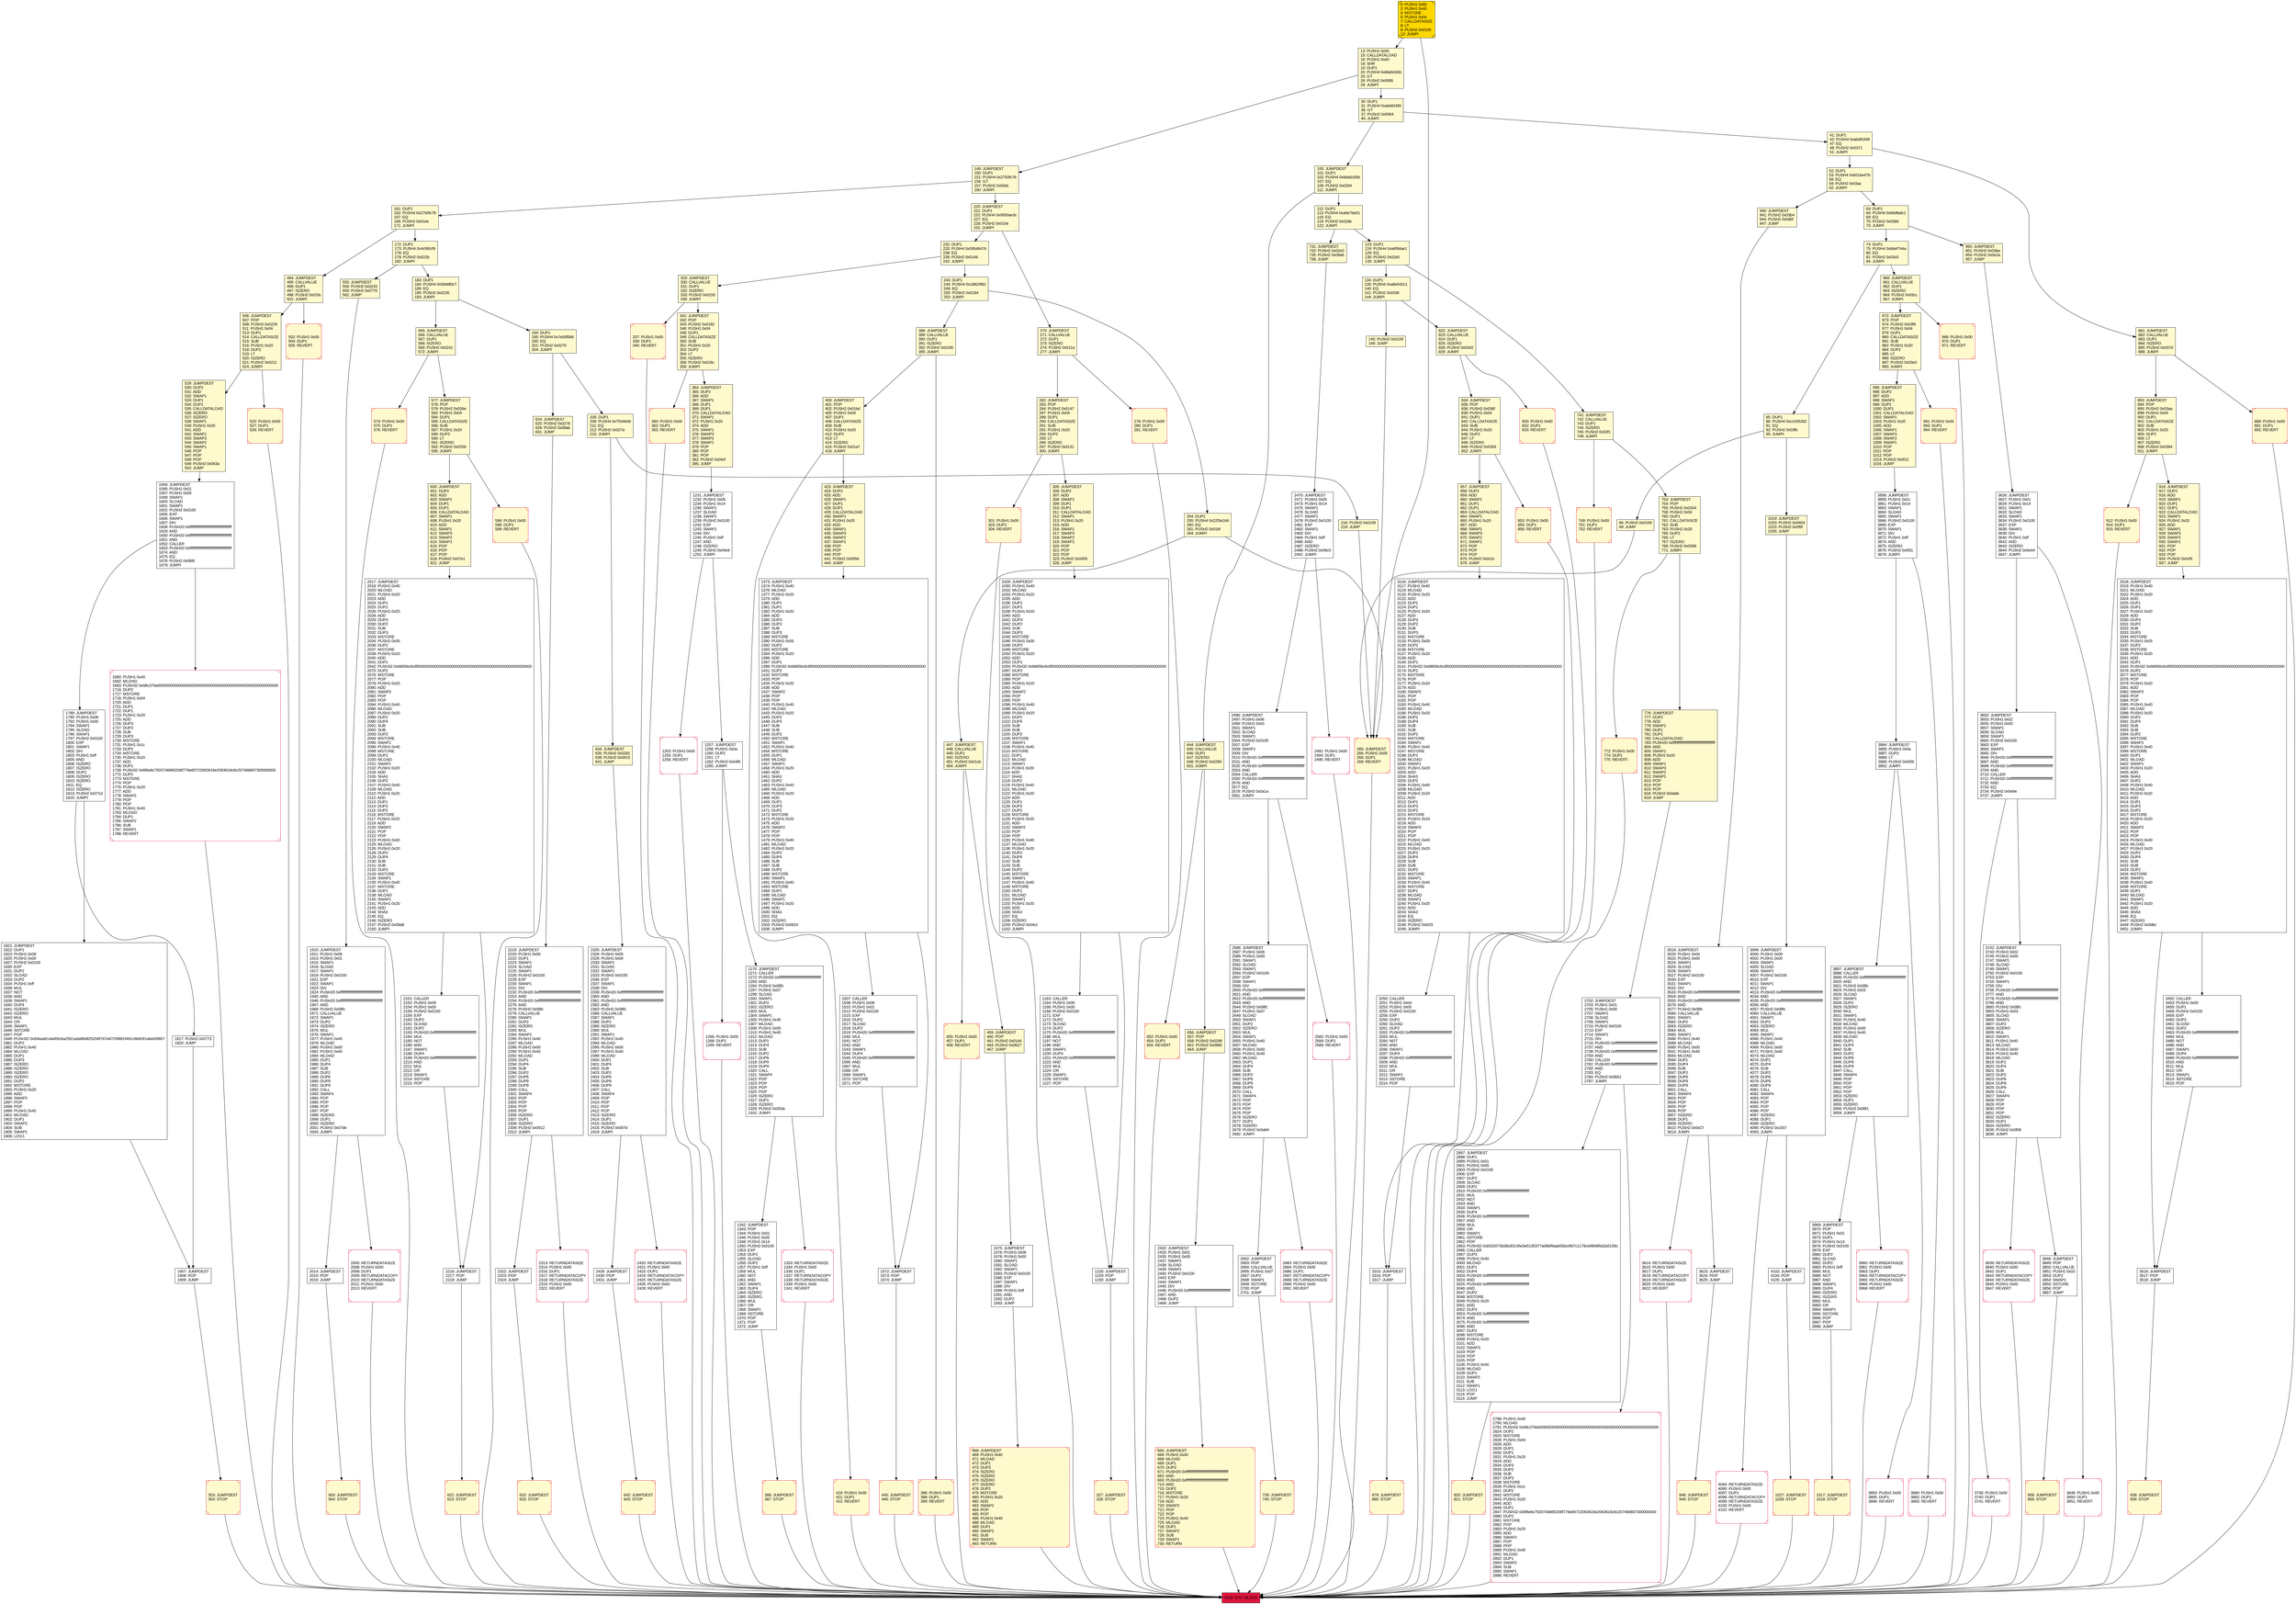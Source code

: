 digraph G {
bgcolor=transparent rankdir=UD;
node [shape=box style=filled color=black fillcolor=white fontname=arial fontcolor=black];
2788 [label="2788: PUSH1 0x40\l2790: MLOAD\l2791: PUSH32 0x08c379a000000000000000000000000000000000000000000000000000000000\l2824: DUP2\l2825: MSTORE\l2826: PUSH1 0x04\l2828: ADD\l2829: DUP1\l2830: DUP1\l2831: PUSH1 0x20\l2833: ADD\l2834: DUP3\l2835: DUP2\l2836: SUB\l2837: DUP3\l2838: MSTORE\l2839: PUSH1 0x1c\l2841: DUP2\l2842: MSTORE\l2843: PUSH1 0x20\l2845: ADD\l2846: DUP1\l2847: PUSH32 0x6f6e6c7920746865206f776e65722063616e2063616c6c207468697300000000\l2880: DUP2\l2881: MSTORE\l2882: POP\l2883: PUSH1 0x20\l2885: ADD\l2886: SWAP2\l2887: POP\l2888: POP\l2889: PUSH1 0x40\l2891: MLOAD\l2892: DUP1\l2893: SWAP2\l2894: SUB\l2895: SWAP1\l2896: REVERT\l" shape=Msquare color=crimson ];
3623 [label="3623: JUMPDEST\l3624: POP\l3625: JUMP\l" ];
419 [label="419: PUSH1 0x00\l421: DUP1\l422: REVERT\l" fillcolor=lemonchiffon shape=Msquare color=crimson ];
1572 [label="1572: JUMPDEST\l1573: POP\l1574: JUMP\l" ];
63 [label="63: DUP1\l64: PUSH4 0xb5dfadc1\l69: EQ\l70: PUSH2 0x03b6\l73: JUMPI\l" fillcolor=lemonchiffon ];
3614 [label="3614: RETURNDATASIZE\l3615: PUSH1 0x00\l3617: DUP1\l3618: RETURNDATACOPY\l3619: RETURNDATASIZE\l3620: PUSH1 0x00\l3622: REVERT\l" shape=Msquare color=crimson ];
1029 [label="1029: JUMPDEST\l1030: PUSH1 0x40\l1032: MLOAD\l1033: PUSH1 0x20\l1035: ADD\l1036: DUP1\l1037: DUP1\l1038: PUSH1 0x20\l1040: ADD\l1041: DUP3\l1042: DUP2\l1043: SUB\l1044: DUP3\l1045: MSTORE\l1046: PUSH1 0x05\l1048: DUP2\l1049: MSTORE\l1050: PUSH1 0x20\l1052: ADD\l1053: DUP1\l1054: PUSH32 0x68656c6c6f000000000000000000000000000000000000000000000000000000\l1087: DUP2\l1088: MSTORE\l1089: POP\l1090: PUSH1 0x20\l1092: ADD\l1093: SWAP2\l1094: POP\l1095: POP\l1096: PUSH1 0x40\l1098: MLOAD\l1099: PUSH1 0x20\l1101: DUP2\l1102: DUP4\l1103: SUB\l1104: SUB\l1105: DUP2\l1106: MSTORE\l1107: SWAP1\l1108: PUSH1 0x40\l1110: MSTORE\l1111: DUP1\l1112: MLOAD\l1113: SWAP1\l1114: PUSH1 0x20\l1116: ADD\l1117: SHA3\l1118: DUP2\l1119: PUSH1 0x40\l1121: MLOAD\l1122: PUSH1 0x20\l1124: ADD\l1125: DUP1\l1126: DUP3\l1127: DUP2\l1128: MSTORE\l1129: PUSH1 0x20\l1131: ADD\l1132: SWAP2\l1133: POP\l1134: POP\l1135: PUSH1 0x40\l1137: MLOAD\l1138: PUSH1 0x20\l1140: DUP2\l1141: DUP4\l1142: SUB\l1143: SUB\l1144: DUP2\l1145: MSTORE\l1146: SWAP1\l1147: PUSH1 0x40\l1149: MSTORE\l1150: DUP1\l1151: MLOAD\l1152: SWAP1\l1153: PUSH1 0x20\l1155: ADD\l1156: SHA3\l1157: EQ\l1158: ISZERO\l1159: PUSH2 0x04cc\l1162: JUMPI\l" ];
4106 [label="4106: EXIT BLOCK\l" fillcolor=crimson ];
265 [label="265: JUMPDEST\l266: PUSH1 0x00\l268: DUP1\l269: REVERT\l" fillcolor=lemonchiffon shape=Msquare color=crimson ];
1910 [label="1910: JUMPDEST\l1911: PUSH1 0x08\l1913: PUSH1 0x01\l1915: SWAP1\l1916: SLOAD\l1917: SWAP1\l1918: PUSH2 0x0100\l1921: EXP\l1922: SWAP1\l1923: DIV\l1924: PUSH20 0xffffffffffffffffffffffffffffffffffffffff\l1945: AND\l1946: PUSH20 0xffffffffffffffffffffffffffffffffffffffff\l1967: AND\l1968: PUSH2 0x08fc\l1971: CALLVALUE\l1972: SWAP1\l1973: DUP2\l1974: ISZERO\l1975: MUL\l1976: SWAP1\l1977: PUSH1 0x40\l1979: MLOAD\l1980: PUSH1 0x00\l1982: PUSH1 0x40\l1984: MLOAD\l1985: DUP1\l1986: DUP4\l1987: SUB\l1988: DUP2\l1989: DUP6\l1990: DUP9\l1991: DUP9\l1992: CALL\l1993: SWAP4\l1994: POP\l1995: POP\l1996: POP\l1997: POP\l1998: ISZERO\l1999: DUP1\l2000: ISZERO\l2001: PUSH2 0x07de\l2004: JUMPI\l" ];
2313 [label="2313: RETURNDATASIZE\l2314: PUSH1 0x00\l2316: DUP1\l2317: RETURNDATACOPY\l2318: RETURNDATASIZE\l2319: PUSH1 0x00\l2321: REVERT\l" shape=Msquare color=crimson ];
2692 [label="2692: JUMPDEST\l2693: POP\l2694: CALLVALUE\l2695: PUSH1 0x07\l2697: DUP2\l2698: SWAP1\l2699: SSTORE\l2700: POP\l2701: JUMP\l" ];
565 [label="565: JUMPDEST\l566: CALLVALUE\l567: DUP1\l568: ISZERO\l569: PUSH2 0x0241\l572: JUMPI\l" fillcolor=lemonchiffon ];
13 [label="13: PUSH1 0x00\l15: CALLDATALOAD\l16: PUSH1 0xe0\l18: SHR\l19: DUP1\l20: PUSH4 0x8da5cb5b\l25: GT\l26: PUSH2 0x0095\l29: JUMPI\l" fillcolor=lemonchiffon ];
161 [label="161: DUP1\l162: PUSH4 0x2750fc78\l167: EQ\l168: PUSH2 0x01ee\l171: JUMPI\l" fillcolor=lemonchiffon ];
386 [label="386: JUMPDEST\l387: STOP\l" fillcolor=lemonchiffon shape=Msquare color=crimson ];
642 [label="642: JUMPDEST\l643: STOP\l" fillcolor=lemonchiffon shape=Msquare color=crimson ];
1575 [label="1575: JUMPDEST\l1576: PUSH1 0x08\l1578: PUSH1 0x00\l1580: SWAP1\l1581: SLOAD\l1582: SWAP1\l1583: PUSH2 0x0100\l1586: EXP\l1587: SWAP1\l1588: DIV\l1589: PUSH1 0xff\l1591: AND\l1592: DUP2\l1593: JUMP\l" ];
3318 [label="3318: JUMPDEST\l3319: PUSH1 0x40\l3321: MLOAD\l3322: PUSH1 0x20\l3324: ADD\l3325: DUP1\l3326: DUP1\l3327: PUSH1 0x20\l3329: ADD\l3330: DUP3\l3331: DUP2\l3332: SUB\l3333: DUP3\l3334: MSTORE\l3335: PUSH1 0x05\l3337: DUP2\l3338: MSTORE\l3339: PUSH1 0x20\l3341: ADD\l3342: DUP1\l3343: PUSH32 0x68656c6c6f000000000000000000000000000000000000000000000000000000\l3376: DUP2\l3377: MSTORE\l3378: POP\l3379: PUSH1 0x20\l3381: ADD\l3382: SWAP2\l3383: POP\l3384: POP\l3385: PUSH1 0x40\l3387: MLOAD\l3388: PUSH1 0x20\l3390: DUP2\l3391: DUP4\l3392: SUB\l3393: SUB\l3394: DUP2\l3395: MSTORE\l3396: SWAP1\l3397: PUSH1 0x40\l3399: MSTORE\l3400: DUP1\l3401: MLOAD\l3402: SWAP1\l3403: PUSH1 0x20\l3405: ADD\l3406: SHA3\l3407: DUP2\l3408: PUSH1 0x40\l3410: MLOAD\l3411: PUSH1 0x20\l3413: ADD\l3414: DUP1\l3415: DUP3\l3416: DUP2\l3417: MSTORE\l3418: PUSH1 0x20\l3420: ADD\l3421: SWAP2\l3422: POP\l3423: POP\l3424: PUSH1 0x40\l3426: MLOAD\l3427: PUSH1 0x20\l3429: DUP2\l3430: DUP4\l3431: SUB\l3432: SUB\l3433: DUP2\l3434: MSTORE\l3435: SWAP1\l3436: PUSH1 0x40\l3438: MSTORE\l3439: DUP1\l3440: MLOAD\l3441: SWAP1\l3442: PUSH1 0x20\l3444: ADD\l3445: SHA3\l3446: EQ\l3447: ISZERO\l3448: PUSH2 0x0dbc\l3451: JUMPI\l" ];
494 [label="494: JUMPDEST\l495: CALLVALUE\l496: DUP1\l497: ISZERO\l498: PUSH2 0x01fa\l501: JUMPI\l" fillcolor=lemonchiffon ];
2432 [label="2432: JUMPDEST\l2433: PUSH1 0x01\l2435: PUSH1 0x00\l2437: SWAP1\l2438: SLOAD\l2439: SWAP1\l2440: PUSH2 0x0100\l2443: EXP\l2444: SWAP1\l2445: DIV\l2446: PUSH20 0xffffffffffffffffffffffffffffffffffffffff\l2467: AND\l2468: DUP2\l2469: JUMP\l" ];
2492 [label="2492: PUSH1 0x00\l2494: DUP1\l2495: REVERT\l" shape=Msquare color=crimson ];
3116 [label="3116: JUMPDEST\l3117: PUSH1 0x40\l3119: MLOAD\l3120: PUSH1 0x20\l3122: ADD\l3123: DUP1\l3124: DUP1\l3125: PUSH1 0x20\l3127: ADD\l3128: DUP3\l3129: DUP2\l3130: SUB\l3131: DUP3\l3132: MSTORE\l3133: PUSH1 0x05\l3135: DUP2\l3136: MSTORE\l3137: PUSH1 0x20\l3139: ADD\l3140: DUP1\l3141: PUSH32 0x68656c6c6f000000000000000000000000000000000000000000000000000000\l3174: DUP2\l3175: MSTORE\l3176: POP\l3177: PUSH1 0x20\l3179: ADD\l3180: SWAP2\l3181: POP\l3182: POP\l3183: PUSH1 0x40\l3185: MLOAD\l3186: PUSH1 0x20\l3188: DUP2\l3189: DUP4\l3190: SUB\l3191: SUB\l3192: DUP2\l3193: MSTORE\l3194: SWAP1\l3195: PUSH1 0x40\l3197: MSTORE\l3198: DUP1\l3199: MLOAD\l3200: SWAP1\l3201: PUSH1 0x20\l3203: ADD\l3204: SHA3\l3205: DUP2\l3206: PUSH1 0x40\l3208: MLOAD\l3209: PUSH1 0x20\l3211: ADD\l3212: DUP1\l3213: DUP3\l3214: DUP2\l3215: MSTORE\l3216: PUSH1 0x20\l3218: ADD\l3219: SWAP2\l3220: POP\l3221: POP\l3222: PUSH1 0x40\l3224: MLOAD\l3225: PUSH1 0x20\l3227: DUP2\l3228: DUP4\l3229: SUB\l3230: SUB\l3231: DUP2\l3232: MSTORE\l3233: SWAP1\l3234: PUSH1 0x40\l3236: MSTORE\l3237: DUP1\l3238: MLOAD\l3239: SWAP1\l3240: PUSH1 0x20\l3242: ADD\l3243: SHA3\l3244: EQ\l3245: ISZERO\l3246: PUSH2 0x0cf3\l3249: JUMPI\l" ];
948 [label="948: JUMPDEST\l949: STOP\l" fillcolor=lemonchiffon shape=Msquare color=crimson ];
4103 [label="4103: JUMPDEST\l4104: POP\l4105: JUMP\l" ];
555 [label="555: JUMPDEST\l556: PUSH2 0x0233\l559: PUSH2 0x0776\l562: JUMP\l" fillcolor=lemonchiffon ];
400 [label="400: JUMPDEST\l401: POP\l402: PUSH2 0x01bd\l405: PUSH1 0x04\l407: DUP1\l408: CALLDATASIZE\l409: SUB\l410: PUSH1 0x20\l412: DUP2\l413: LT\l414: ISZERO\l415: PUSH2 0x01a7\l418: JUMPI\l" fillcolor=lemonchiffon ];
731 [label="731: JUMPDEST\l732: PUSH2 0x02e3\l735: PUSH2 0x09a6\l738: JUMP\l" fillcolor=lemonchiffon ];
445 [label="445: JUMPDEST\l446: STOP\l" fillcolor=lemonchiffon shape=Msquare color=crimson ];
958 [label="958: JUMPDEST\l959: STOP\l" fillcolor=lemonchiffon shape=Msquare color=crimson ];
834 [label="834: JUMPDEST\l835: POP\l836: PUSH2 0x036f\l839: PUSH1 0x04\l841: DUP1\l842: CALLDATASIZE\l843: SUB\l844: PUSH1 0x20\l846: DUP2\l847: LT\l848: ISZERO\l849: PUSH2 0x0359\l852: JUMPI\l" fillcolor=lemonchiffon ];
396 [label="396: PUSH1 0x00\l398: DUP1\l399: REVERT\l" fillcolor=lemonchiffon shape=Msquare color=crimson ];
652 [label="652: PUSH1 0x00\l654: DUP1\l655: REVERT\l" fillcolor=lemonchiffon shape=Msquare color=crimson ];
1333 [label="1333: RETURNDATASIZE\l1334: PUSH1 0x00\l1336: DUP1\l1337: RETURNDATACOPY\l1338: RETURNDATASIZE\l1339: PUSH1 0x00\l1341: REVERT\l" shape=Msquare color=crimson ];
753 [label="753: JUMPDEST\l754: POP\l755: PUSH2 0x0334\l758: PUSH1 0x04\l760: DUP1\l761: CALLDATASIZE\l762: SUB\l763: PUSH1 0x20\l765: DUP2\l766: LT\l767: ISZERO\l768: PUSH2 0x0308\l771: JUMPI\l" fillcolor=lemonchiffon ];
3519 [label="3519: JUMPDEST\l3520: PUSH1 0x04\l3522: PUSH1 0x00\l3524: SWAP1\l3525: SLOAD\l3526: SWAP1\l3527: PUSH2 0x0100\l3530: EXP\l3531: SWAP1\l3532: DIV\l3533: PUSH20 0xffffffffffffffffffffffffffffffffffffffff\l3554: AND\l3555: PUSH20 0xffffffffffffffffffffffffffffffffffffffff\l3576: AND\l3577: PUSH2 0x08fc\l3580: CALLVALUE\l3581: SWAP1\l3582: DUP2\l3583: ISZERO\l3584: MUL\l3585: SWAP1\l3586: PUSH1 0x40\l3588: MLOAD\l3589: PUSH1 0x00\l3591: PUSH1 0x40\l3593: MLOAD\l3594: DUP1\l3595: DUP4\l3596: SUB\l3597: DUP2\l3598: DUP6\l3599: DUP9\l3600: DUP9\l3601: CALL\l3602: SWAP4\l3603: POP\l3604: POP\l3605: POP\l3606: POP\l3607: ISZERO\l3608: DUP1\l3609: ISZERO\l3610: PUSH2 0x0e27\l3613: JUMPI\l" ];
220 [label="220: JUMPDEST\l221: DUP1\l222: PUSH4 0x0650ae3c\l227: EQ\l228: PUSH2 0x010e\l231: JUMPI\l" fillcolor=lemonchiffon ];
912 [label="912: PUSH1 0x00\l914: DUP1\l915: REVERT\l" fillcolor=lemonchiffon shape=Msquare color=crimson ];
3848 [label="3848: JUMPDEST\l3849: POP\l3850: CALLVALUE\l3851: PUSH1 0x03\l3853: DUP2\l3854: SWAP1\l3855: SSTORE\l3856: POP\l3857: JUMP\l" ];
2322 [label="2322: JUMPDEST\l2323: POP\l2324: JUMP\l" ];
134 [label="134: DUP1\l135: PUSH4 0xa8e542c1\l140: EQ\l141: PUSH2 0x0336\l144: JUMPI\l" fillcolor=lemonchiffon ];
232 [label="232: DUP1\l233: PUSH4 0x095d6476\l238: EQ\l239: PUSH2 0x0149\l242: JUMPI\l" fillcolor=lemonchiffon ];
123 [label="123: DUP1\l124: PUSH4 0xa6f9dae1\l129: EQ\l130: PUSH2 0x02e5\l133: JUMPI\l" fillcolor=lemonchiffon ];
329 [label="329: JUMPDEST\l330: CALLVALUE\l331: DUP1\l332: ISZERO\l333: PUSH2 0x0155\l336: JUMPI\l" fillcolor=lemonchiffon ];
3738 [label="3738: PUSH1 0x00\l3740: DUP1\l3741: REVERT\l" shape=Msquare color=crimson ];
243 [label="243: DUP1\l244: PUSH4 0x18824f92\l249: EQ\l250: PUSH2 0x0184\l253: JUMPI\l" fillcolor=lemonchiffon ];
1019 [label="1019: JUMPDEST\l1020: PUSH2 0x0403\l1023: PUSH2 0x0f9f\l1026: JUMP\l" fillcolor=lemonchiffon ];
938 [label="938: JUMPDEST\l939: STOP\l" fillcolor=lemonchiffon shape=Msquare color=crimson ];
149 [label="149: JUMPDEST\l150: DUP1\l151: PUSH4 0x2750fc78\l156: GT\l157: PUSH2 0x00dc\l160: JUMPI\l" fillcolor=lemonchiffon ];
388 [label="388: JUMPDEST\l389: CALLVALUE\l390: DUP1\l391: ISZERO\l392: PUSH2 0x0190\l395: JUMPI\l" fillcolor=lemonchiffon ];
96 [label="96: PUSH2 0x0109\l99: JUMP\l" fillcolor=lemonchiffon ];
624 [label="624: JUMPDEST\l625: PUSH2 0x0278\l628: PUSH2 0x08ab\l631: JUMP\l" fillcolor=lemonchiffon ];
1253 [label="1253: PUSH1 0x00\l1255: DUP1\l1256: REVERT\l" shape=Msquare color=crimson ];
1163 [label="1163: CALLER\l1164: PUSH1 0x05\l1166: PUSH1 0x00\l1168: PUSH2 0x0100\l1171: EXP\l1172: DUP2\l1173: SLOAD\l1174: DUP2\l1175: PUSH20 0xffffffffffffffffffffffffffffffffffffffff\l1196: MUL\l1197: NOT\l1198: AND\l1199: SWAP1\l1200: DUP4\l1201: PUSH20 0xffffffffffffffffffffffffffffffffffffffff\l1222: AND\l1223: MUL\l1224: OR\l1225: SWAP1\l1226: SSTORE\l1227: POP\l" ];
2017 [label="2017: JUMPDEST\l2018: PUSH1 0x40\l2020: MLOAD\l2021: PUSH1 0x20\l2023: ADD\l2024: DUP1\l2025: DUP1\l2026: PUSH1 0x20\l2028: ADD\l2029: DUP3\l2030: DUP2\l2031: SUB\l2032: DUP3\l2033: MSTORE\l2034: PUSH1 0x05\l2036: DUP2\l2037: MSTORE\l2038: PUSH1 0x20\l2040: ADD\l2041: DUP1\l2042: PUSH32 0x68656c6c6f000000000000000000000000000000000000000000000000000000\l2075: DUP2\l2076: MSTORE\l2077: POP\l2078: PUSH1 0x20\l2080: ADD\l2081: SWAP2\l2082: POP\l2083: POP\l2084: PUSH1 0x40\l2086: MLOAD\l2087: PUSH1 0x20\l2089: DUP2\l2090: DUP4\l2091: SUB\l2092: SUB\l2093: DUP2\l2094: MSTORE\l2095: SWAP1\l2096: PUSH1 0x40\l2098: MSTORE\l2099: DUP1\l2100: MLOAD\l2101: SWAP1\l2102: PUSH1 0x20\l2104: ADD\l2105: SHA3\l2106: DUP2\l2107: PUSH1 0x40\l2109: MLOAD\l2110: PUSH1 0x20\l2112: ADD\l2113: DUP1\l2114: DUP3\l2115: DUP2\l2116: MSTORE\l2117: PUSH1 0x20\l2119: ADD\l2120: SWAP2\l2121: POP\l2122: POP\l2123: PUSH1 0x40\l2125: MLOAD\l2126: PUSH1 0x20\l2128: DUP2\l2129: DUP4\l2130: SUB\l2131: SUB\l2132: DUP2\l2133: MSTORE\l2134: SWAP1\l2135: PUSH1 0x40\l2137: MSTORE\l2138: DUP1\l2139: MLOAD\l2140: SWAP1\l2141: PUSH1 0x20\l2143: ADD\l2144: SHA3\l2145: EQ\l2146: ISZERO\l2147: PUSH2 0x08a8\l2150: JUMPI\l" ];
749 [label="749: PUSH1 0x00\l751: DUP1\l752: REVERT\l" fillcolor=lemonchiffon shape=Msquare color=crimson ];
2897 [label="2897: JUMPDEST\l2898: DUP1\l2899: PUSH1 0x01\l2901: PUSH1 0x00\l2903: PUSH2 0x0100\l2906: EXP\l2907: DUP2\l2908: SLOAD\l2909: DUP2\l2910: PUSH20 0xffffffffffffffffffffffffffffffffffffffff\l2931: MUL\l2932: NOT\l2933: AND\l2934: SWAP1\l2935: DUP4\l2936: PUSH20 0xffffffffffffffffffffffffffffffffffffffff\l2957: AND\l2958: MUL\l2959: OR\l2960: SWAP1\l2961: SSTORE\l2962: POP\l2963: PUSH32 0xb532073b38c83145e3e5135377a08bf9aab55bc0fd7c1179cd4fb995d2a5159c\l2996: CALLER\l2997: DUP3\l2998: PUSH1 0x40\l3000: MLOAD\l3001: DUP1\l3002: DUP4\l3003: PUSH20 0xffffffffffffffffffffffffffffffffffffffff\l3024: AND\l3025: PUSH20 0xffffffffffffffffffffffffffffffffffffffff\l3046: AND\l3047: DUP2\l3048: MSTORE\l3049: PUSH1 0x20\l3051: ADD\l3052: DUP3\l3053: PUSH20 0xffffffffffffffffffffffffffffffffffffffff\l3074: AND\l3075: PUSH20 0xffffffffffffffffffffffffffffffffffffffff\l3096: AND\l3097: DUP2\l3098: MSTORE\l3099: PUSH1 0x20\l3101: ADD\l3102: SWAP3\l3103: POP\l3104: POP\l3105: POP\l3106: PUSH1 0x40\l3108: MLOAD\l3109: DUP1\l3110: SWAP2\l3111: SUB\l3112: SWAP1\l3113: LOG1\l3114: POP\l3115: JUMP\l" ];
644 [label="644: JUMPDEST\l645: CALLVALUE\l646: DUP1\l647: ISZERO\l648: PUSH2 0x0290\l651: JUMPI\l" fillcolor=lemonchiffon ];
741 [label="741: JUMPDEST\l742: CALLVALUE\l743: DUP1\l744: ISZERO\l745: PUSH2 0x02f1\l748: JUMPI\l" fillcolor=lemonchiffon ];
1266 [label="1266: PUSH1 0x00\l1268: DUP1\l1269: REVERT\l" shape=Msquare color=crimson ];
1907 [label="1907: JUMPDEST\l1908: POP\l1909: JUMP\l" ];
1342 [label="1342: JUMPDEST\l1343: POP\l1344: PUSH1 0x01\l1346: PUSH1 0x05\l1348: PUSH1 0x14\l1350: PUSH2 0x0100\l1353: EXP\l1354: DUP2\l1355: SLOAD\l1356: DUP2\l1357: PUSH1 0xff\l1359: MUL\l1360: NOT\l1361: AND\l1362: SWAP1\l1363: DUP4\l1364: ISZERO\l1365: ISZERO\l1366: MUL\l1367: OR\l1368: SWAP1\l1369: SSTORE\l1370: POP\l1371: POP\l1372: JUMP\l" ];
502 [label="502: PUSH1 0x00\l504: DUP1\l505: REVERT\l" fillcolor=lemonchiffon shape=Msquare color=crimson ];
1594 [label="1594: JUMPDEST\l1595: PUSH1 0x01\l1597: PUSH1 0x00\l1599: SWAP1\l1600: SLOAD\l1601: SWAP1\l1602: PUSH2 0x0100\l1605: EXP\l1606: SWAP1\l1607: DIV\l1608: PUSH20 0xffffffffffffffffffffffffffffffffffffffff\l1629: AND\l1630: PUSH20 0xffffffffffffffffffffffffffffffffffffffff\l1651: AND\l1652: CALLER\l1653: PUSH20 0xffffffffffffffffffffffffffffffffffffffff\l1674: AND\l1675: EQ\l1676: PUSH2 0x06fd\l1679: JUMPI\l" ];
2429 [label="2429: JUMPDEST\l2430: POP\l2431: JUMP\l" ];
1507 [label="1507: CALLER\l1508: PUSH1 0x08\l1510: PUSH1 0x01\l1512: PUSH2 0x0100\l1515: EXP\l1516: DUP2\l1517: SLOAD\l1518: DUP2\l1519: PUSH20 0xffffffffffffffffffffffffffffffffffffffff\l1540: MUL\l1541: NOT\l1542: AND\l1543: SWAP1\l1544: DUP4\l1545: PUSH20 0xffffffffffffffffffffffffffffffffffffffff\l1566: AND\l1567: MUL\l1568: OR\l1569: SWAP1\l1570: SSTORE\l1571: POP\l" ];
881 [label="881: JUMPDEST\l882: CALLVALUE\l883: DUP1\l884: ISZERO\l885: PUSH2 0x037d\l888: JUMPI\l" fillcolor=lemonchiffon ];
2683 [label="2683: RETURNDATASIZE\l2684: PUSH1 0x00\l2686: DUP1\l2687: RETURNDATACOPY\l2688: RETURNDATASIZE\l2689: PUSH1 0x00\l2691: REVERT\l" shape=Msquare color=crimson ];
2219 [label="2219: JUMPDEST\l2220: PUSH1 0x00\l2222: DUP1\l2223: SWAP1\l2224: SLOAD\l2225: SWAP1\l2226: PUSH2 0x0100\l2229: EXP\l2230: SWAP1\l2231: DIV\l2232: PUSH20 0xffffffffffffffffffffffffffffffffffffffff\l2253: AND\l2254: PUSH20 0xffffffffffffffffffffffffffffffffffffffff\l2275: AND\l2276: PUSH2 0x08fc\l2279: CALLVALUE\l2280: SWAP1\l2281: DUP2\l2282: ISZERO\l2283: MUL\l2284: SWAP1\l2285: PUSH1 0x40\l2287: MLOAD\l2288: PUSH1 0x00\l2290: PUSH1 0x40\l2292: MLOAD\l2293: DUP1\l2294: DUP4\l2295: SUB\l2296: DUP2\l2297: DUP6\l2298: DUP9\l2299: DUP9\l2300: CALL\l2301: SWAP4\l2302: POP\l2303: POP\l2304: POP\l2305: POP\l2306: ISZERO\l2307: DUP1\l2308: ISZERO\l2309: PUSH2 0x0912\l2312: JUMPI\l" ];
3960 [label="3960: RETURNDATASIZE\l3961: PUSH1 0x00\l3963: DUP1\l3964: RETURNDATACOPY\l3965: RETURNDATASIZE\l3966: PUSH1 0x00\l3968: REVERT\l" shape=Msquare color=crimson ];
2586 [label="2586: JUMPDEST\l2587: PUSH1 0x06\l2589: PUSH1 0x00\l2591: SWAP1\l2592: SLOAD\l2593: SWAP1\l2594: PUSH2 0x0100\l2597: EXP\l2598: SWAP1\l2599: DIV\l2600: PUSH20 0xffffffffffffffffffffffffffffffffffffffff\l2621: AND\l2622: PUSH20 0xffffffffffffffffffffffffffffffffffffffff\l2643: AND\l2644: PUSH2 0x08fc\l2647: PUSH1 0x07\l2649: SLOAD\l2650: SWAP1\l2651: DUP2\l2652: ISZERO\l2653: MUL\l2654: SWAP1\l2655: PUSH1 0x40\l2657: MLOAD\l2658: PUSH1 0x00\l2660: PUSH1 0x40\l2662: MLOAD\l2663: DUP1\l2664: DUP4\l2665: SUB\l2666: DUP2\l2667: DUP6\l2668: DUP9\l2669: DUP9\l2670: CALL\l2671: SWAP4\l2672: POP\l2673: POP\l2674: POP\l2675: POP\l2676: ISZERO\l2677: DUP1\l2678: ISZERO\l2679: PUSH2 0x0a84\l2682: JUMPI\l" ];
455 [label="455: PUSH1 0x00\l457: DUP1\l458: REVERT\l" fillcolor=lemonchiffon shape=Msquare color=crimson ];
968 [label="968: PUSH1 0x00\l970: DUP1\l971: REVERT\l" fillcolor=lemonchiffon shape=Msquare color=crimson ];
364 [label="364: JUMPDEST\l365: DUP2\l366: ADD\l367: SWAP1\l368: DUP1\l369: DUP1\l370: CALLDATALOAD\l371: SWAP1\l372: PUSH1 0x20\l374: ADD\l375: SWAP1\l376: SWAP3\l377: SWAP2\l378: SWAP1\l379: POP\l380: POP\l381: POP\l382: PUSH2 0x04cf\l385: JUMP\l" fillcolor=lemonchiffon ];
41 [label="41: DUP1\l42: PUSH4 0xabd91fd9\l47: EQ\l48: PUSH2 0x0371\l51: JUMPI\l" fillcolor=lemonchiffon ];
1017 [label="1017: JUMPDEST\l1018: STOP\l" fillcolor=lemonchiffon shape=Msquare color=crimson ];
0 [label="0: PUSH1 0x80\l2: PUSH1 0x40\l4: MSTORE\l5: PUSH1 0x04\l7: CALLDATASIZE\l8: LT\l9: PUSH2 0x0109\l12: JUMPI\l" fillcolor=lemonchiffon shape=Msquare fillcolor=gold ];
1231 [label="1231: JUMPDEST\l1232: PUSH1 0x05\l1234: PUSH1 0x14\l1236: SWAP1\l1237: SLOAD\l1238: SWAP1\l1239: PUSH2 0x0100\l1242: EXP\l1243: SWAP1\l1244: DIV\l1245: PUSH1 0xff\l1247: AND\l1248: ISZERO\l1249: PUSH2 0x04e9\l1252: JUMPI\l" ];
2420 [label="2420: RETURNDATASIZE\l2421: PUSH1 0x00\l2423: DUP1\l2424: RETURNDATACOPY\l2425: RETURNDATASIZE\l2426: PUSH1 0x00\l2428: REVERT\l" shape=Msquare color=crimson ];
1680 [label="1680: PUSH1 0x40\l1682: MLOAD\l1683: PUSH32 0x08c379a000000000000000000000000000000000000000000000000000000000\l1716: DUP2\l1717: MSTORE\l1718: PUSH1 0x04\l1720: ADD\l1721: DUP1\l1722: DUP1\l1723: PUSH1 0x20\l1725: ADD\l1726: DUP3\l1727: DUP2\l1728: SUB\l1729: DUP3\l1730: MSTORE\l1731: PUSH1 0x1c\l1733: DUP2\l1734: MSTORE\l1735: PUSH1 0x20\l1737: ADD\l1738: DUP1\l1739: PUSH32 0x6f6e6c7920746865206f776e65722063616e2063616c6c207468697300000000\l1772: DUP2\l1773: MSTORE\l1774: POP\l1775: PUSH1 0x20\l1777: ADD\l1778: SWAP2\l1779: POP\l1780: POP\l1781: PUSH1 0x40\l1783: MLOAD\l1784: DUP1\l1785: SWAP2\l1786: SUB\l1787: SWAP1\l1788: REVERT\l" shape=Msquare color=crimson ];
739 [label="739: JUMPDEST\l740: STOP\l" fillcolor=lemonchiffon shape=Msquare color=crimson ];
600 [label="600: JUMPDEST\l601: DUP2\l602: ADD\l603: SWAP1\l604: DUP1\l605: DUP1\l606: CALLDATALOAD\l607: SWAP1\l608: PUSH1 0x20\l610: ADD\l611: SWAP1\l612: SWAP3\l613: SWAP2\l614: SWAP1\l615: POP\l616: POP\l617: POP\l618: PUSH2 0x07e1\l621: JUMP\l" fillcolor=lemonchiffon ];
305 [label="305: JUMPDEST\l306: DUP2\l307: ADD\l308: SWAP1\l309: DUP1\l310: DUP1\l311: CALLDATALOAD\l312: SWAP1\l313: PUSH1 0x20\l315: ADD\l316: SWAP1\l317: SWAP3\l318: SWAP2\l319: SWAP1\l320: POP\l321: POP\l322: POP\l323: PUSH2 0x0405\l326: JUMP\l" fillcolor=lemonchiffon ];
3969 [label="3969: JUMPDEST\l3970: POP\l3971: PUSH1 0x01\l3973: DUP1\l3974: PUSH1 0x14\l3976: PUSH2 0x0100\l3979: EXP\l3980: DUP2\l3981: SLOAD\l3982: DUP2\l3983: PUSH1 0xff\l3985: MUL\l3986: NOT\l3987: AND\l3988: SWAP1\l3989: DUP4\l3990: ISZERO\l3991: ISZERO\l3992: MUL\l3993: OR\l3994: SWAP1\l3995: SSTORE\l3996: POP\l3997: POP\l3998: JUMP\l" ];
194 [label="194: DUP1\l195: PUSH4 0x7e50f566\l200: EQ\l201: PUSH2 0x0270\l204: JUMPI\l" fillcolor=lemonchiffon ];
991 [label="991: PUSH1 0x00\l993: DUP1\l994: REVERT\l" fillcolor=lemonchiffon shape=Msquare color=crimson ];
940 [label="940: JUMPDEST\l941: PUSH2 0x03b4\l944: PUSH2 0x0dbf\l947: JUMP\l" fillcolor=lemonchiffon ];
656 [label="656: JUMPDEST\l657: POP\l658: PUSH2 0x0299\l661: PUSH2 0x0980\l664: JUMP\l" fillcolor=lemonchiffon ];
172 [label="172: DUP1\l173: PUSH4 0x4cf90cf9\l178: EQ\l179: PUSH2 0x022b\l182: JUMPI\l" fillcolor=lemonchiffon ];
1821 [label="1821: JUMPDEST\l1822: DUP1\l1823: PUSH1 0x08\l1825: PUSH1 0x00\l1827: PUSH2 0x0100\l1830: EXP\l1831: DUP2\l1832: SLOAD\l1833: DUP2\l1834: PUSH1 0xff\l1836: MUL\l1837: NOT\l1838: AND\l1839: SWAP1\l1840: DUP4\l1841: ISZERO\l1842: ISZERO\l1843: MUL\l1844: OR\l1845: SWAP1\l1846: SSTORE\l1847: POP\l1848: PUSH32 0x93eaa614ad05cba2561ada88d825206f767e87209f81f491c9b6091abeb5f857\l1881: DUP2\l1882: PUSH1 0x40\l1884: MLOAD\l1885: DUP1\l1886: DUP3\l1887: ISZERO\l1888: ISZERO\l1889: ISZERO\l1890: ISZERO\l1891: DUP2\l1892: MSTORE\l1893: PUSH1 0x20\l1895: ADD\l1896: SWAP2\l1897: POP\l1898: POP\l1899: PUSH1 0x40\l1901: MLOAD\l1902: DUP1\l1903: SWAP2\l1904: SUB\l1905: SWAP1\l1906: LOG1\l" ];
3880 [label="3880: PUSH1 0x00\l3882: DUP1\l3883: REVERT\l" shape=Msquare color=crimson ];
112 [label="112: DUP1\l113: PUSH4 0xa0e7be01\l118: EQ\l119: PUSH2 0x02db\l122: JUMPI\l" fillcolor=lemonchiffon ];
301 [label="301: PUSH1 0x00\l303: DUP1\l304: REVERT\l" fillcolor=lemonchiffon shape=Msquare color=crimson ];
2216 [label="2216: JUMPDEST\l2217: POP\l2218: JUMP\l" ];
3652 [label="3652: JUMPDEST\l3653: PUSH1 0x02\l3655: PUSH1 0x00\l3657: SWAP1\l3658: SLOAD\l3659: SWAP1\l3660: PUSH2 0x0100\l3663: EXP\l3664: SWAP1\l3665: DIV\l3666: PUSH20 0xffffffffffffffffffffffffffffffffffffffff\l3687: AND\l3688: PUSH20 0xffffffffffffffffffffffffffffffffffffffff\l3709: AND\l3710: CALLER\l3711: PUSH20 0xffffffffffffffffffffffffffffffffffffffff\l3732: AND\l3733: EQ\l3734: PUSH2 0x0e9e\l3737: JUMPI\l" ];
3893 [label="3893: PUSH1 0x00\l3895: DUP1\l3896: REVERT\l" shape=Msquare color=crimson ];
916 [label="916: JUMPDEST\l917: DUP2\l918: ADD\l919: SWAP1\l920: DUP1\l921: DUP1\l922: CALLDATALOAD\l923: SWAP1\l924: PUSH1 0x20\l926: ADD\l927: SWAP1\l928: SWAP3\l929: SWAP2\l930: SWAP1\l931: POP\l932: POP\l933: POP\l934: PUSH2 0x0cf6\l937: JUMP\l" fillcolor=lemonchiffon ];
1027 [label="1027: JUMPDEST\l1028: STOP\l" fillcolor=lemonchiffon shape=Msquare color=crimson ];
577 [label="577: JUMPDEST\l578: POP\l579: PUSH2 0x026e\l582: PUSH1 0x04\l584: DUP1\l585: CALLDATASIZE\l586: SUB\l587: PUSH1 0x20\l589: DUP2\l590: LT\l591: ISZERO\l592: PUSH2 0x0258\l595: JUMPI\l" fillcolor=lemonchiffon ];
341 [label="341: JUMPDEST\l342: POP\l343: PUSH2 0x0182\l346: PUSH1 0x04\l348: DUP1\l349: CALLDATASIZE\l350: SUB\l351: PUSH1 0x20\l353: DUP2\l354: LT\l355: ISZERO\l356: PUSH2 0x016c\l359: JUMPI\l" fillcolor=lemonchiffon ];
3516 [label="3516: JUMPDEST\l3517: POP\l3518: JUMP\l" ];
573 [label="573: PUSH1 0x00\l575: DUP1\l576: REVERT\l" fillcolor=lemonchiffon shape=Msquare color=crimson ];
857 [label="857: JUMPDEST\l858: DUP2\l859: ADD\l860: SWAP1\l861: DUP1\l862: DUP1\l863: CALLDATALOAD\l864: SWAP1\l865: PUSH1 0x20\l867: ADD\l868: SWAP1\l869: SWAP3\l870: SWAP2\l871: SWAP1\l872: POP\l873: POP\l874: POP\l875: PUSH2 0x0c2c\l878: JUMP\l" fillcolor=lemonchiffon ];
995 [label="995: JUMPDEST\l996: DUP2\l997: ADD\l998: SWAP1\l999: DUP1\l1000: DUP1\l1001: CALLDATALOAD\l1002: SWAP1\l1003: PUSH1 0x20\l1005: ADD\l1006: SWAP1\l1007: SWAP3\l1008: SWAP2\l1009: SWAP1\l1010: POP\l1011: POP\l1012: POP\l1013: PUSH2 0x0f12\l1016: JUMP\l" fillcolor=lemonchiffon ];
1270 [label="1270: JUMPDEST\l1271: CALLER\l1272: PUSH20 0xffffffffffffffffffffffffffffffffffffffff\l1293: AND\l1294: PUSH2 0x08fc\l1297: PUSH1 0x07\l1299: SLOAD\l1300: SWAP1\l1301: DUP2\l1302: ISZERO\l1303: MUL\l1304: SWAP1\l1305: PUSH1 0x40\l1307: MLOAD\l1308: PUSH1 0x00\l1310: PUSH1 0x40\l1312: MLOAD\l1313: DUP1\l1314: DUP4\l1315: SUB\l1316: DUP2\l1317: DUP6\l1318: DUP9\l1319: DUP9\l1320: CALL\l1321: SWAP4\l1322: POP\l1323: POP\l1324: POP\l1325: POP\l1326: ISZERO\l1327: DUP1\l1328: ISZERO\l1329: PUSH2 0x053e\l1332: JUMPI\l" ];
830 [label="830: PUSH1 0x00\l832: DUP1\l833: REVERT\l" fillcolor=lemonchiffon shape=Msquare color=crimson ];
820 [label="820: JUMPDEST\l821: STOP\l" fillcolor=lemonchiffon shape=Msquare color=crimson ];
772 [label="772: PUSH1 0x00\l774: DUP1\l775: REVERT\l" fillcolor=lemonchiffon shape=Msquare color=crimson ];
960 [label="960: JUMPDEST\l961: CALLVALUE\l962: DUP1\l963: ISZERO\l964: PUSH2 0x03cc\l967: JUMPI\l" fillcolor=lemonchiffon ];
563 [label="563: JUMPDEST\l564: STOP\l" fillcolor=lemonchiffon shape=Msquare color=crimson ];
423 [label="423: JUMPDEST\l424: DUP2\l425: ADD\l426: SWAP1\l427: DUP1\l428: DUP1\l429: CALLDATALOAD\l430: SWAP1\l431: PUSH1 0x20\l433: ADD\l434: SWAP1\l435: SWAP3\l436: SWAP2\l437: SWAP1\l438: POP\l439: POP\l440: POP\l441: PUSH2 0x055d\l444: JUMP\l" fillcolor=lemonchiffon ];
3626 [label="3626: JUMPDEST\l3627: PUSH1 0x01\l3629: PUSH1 0x14\l3631: SWAP1\l3632: SLOAD\l3633: SWAP1\l3634: PUSH2 0x0100\l3637: EXP\l3638: SWAP1\l3639: DIV\l3640: PUSH1 0xff\l3642: AND\l3643: ISZERO\l3644: PUSH2 0x0e44\l3647: JUMPI\l" ];
525 [label="525: PUSH1 0x00\l527: DUP1\l528: REVERT\l" fillcolor=lemonchiffon shape=Msquare color=crimson ];
145 [label="145: PUSH2 0x0109\l148: JUMP\l" fillcolor=lemonchiffon ];
3999 [label="3999: JUMPDEST\l4000: PUSH1 0x09\l4002: PUSH1 0x00\l4004: SWAP1\l4005: SLOAD\l4006: SWAP1\l4007: PUSH2 0x0100\l4010: EXP\l4011: SWAP1\l4012: DIV\l4013: PUSH20 0xffffffffffffffffffffffffffffffffffffffff\l4034: AND\l4035: PUSH20 0xffffffffffffffffffffffffffffffffffffffff\l4056: AND\l4057: PUSH2 0x08fc\l4060: CALLVALUE\l4061: SWAP1\l4062: DUP2\l4063: ISZERO\l4064: MUL\l4065: SWAP1\l4066: PUSH1 0x40\l4068: MLOAD\l4069: PUSH1 0x00\l4071: PUSH1 0x40\l4073: MLOAD\l4074: DUP1\l4075: DUP4\l4076: SUB\l4077: DUP2\l4078: DUP6\l4079: DUP9\l4080: DUP9\l4081: CALL\l4082: SWAP4\l4083: POP\l4084: POP\l4085: POP\l4086: POP\l4087: ISZERO\l4088: DUP1\l4089: ISZERO\l4090: PUSH2 0x1007\l4093: JUMPI\l" ];
447 [label="447: JUMPDEST\l448: CALLVALUE\l449: DUP1\l450: ISZERO\l451: PUSH2 0x01cb\l454: JUMPI\l" fillcolor=lemonchiffon ];
278 [label="278: PUSH1 0x00\l280: DUP1\l281: REVERT\l" fillcolor=lemonchiffon shape=Msquare color=crimson ];
2582 [label="2582: PUSH1 0x00\l2584: DUP1\l2585: REVERT\l" shape=Msquare color=crimson ];
282 [label="282: JUMPDEST\l283: POP\l284: PUSH2 0x0147\l287: PUSH1 0x04\l289: DUP1\l290: CALLDATASIZE\l291: SUB\l292: PUSH1 0x20\l294: DUP2\l295: LT\l296: ISZERO\l297: PUSH2 0x0131\l300: JUMPI\l" fillcolor=lemonchiffon ];
74 [label="74: DUP1\l75: PUSH4 0xb6ef744a\l80: EQ\l81: PUSH2 0x03c0\l84: JUMPI\l" fillcolor=lemonchiffon ];
52 [label="52: DUP1\l53: PUSH4 0xb51be47b\l58: EQ\l59: PUSH2 0x03ac\l62: JUMPI\l" fillcolor=lemonchiffon ];
553 [label="553: JUMPDEST\l554: STOP\l" fillcolor=lemonchiffon shape=Msquare color=crimson ];
3742 [label="3742: JUMPDEST\l3743: PUSH1 0x02\l3745: PUSH1 0x00\l3747: SWAP1\l3748: SLOAD\l3749: SWAP1\l3750: PUSH2 0x0100\l3753: EXP\l3754: SWAP1\l3755: DIV\l3756: PUSH20 0xffffffffffffffffffffffffffffffffffffffff\l3777: AND\l3778: PUSH20 0xffffffffffffffffffffffffffffffffffffffff\l3799: AND\l3800: PUSH2 0x08fc\l3803: PUSH1 0x03\l3805: SLOAD\l3806: SWAP1\l3807: DUP2\l3808: ISZERO\l3809: MUL\l3810: SWAP1\l3811: PUSH1 0x40\l3813: MLOAD\l3814: PUSH1 0x00\l3816: PUSH1 0x40\l3818: MLOAD\l3819: DUP1\l3820: DUP4\l3821: SUB\l3822: DUP2\l3823: DUP6\l3824: DUP9\l3825: DUP9\l3826: CALL\l3827: SWAP4\l3828: POP\l3829: POP\l3830: POP\l3831: POP\l3832: ISZERO\l3833: DUP1\l3834: ISZERO\l3835: PUSH2 0x0f08\l3838: JUMPI\l" ];
1373 [label="1373: JUMPDEST\l1374: PUSH1 0x40\l1376: MLOAD\l1377: PUSH1 0x20\l1379: ADD\l1380: DUP1\l1381: DUP1\l1382: PUSH1 0x20\l1384: ADD\l1385: DUP3\l1386: DUP2\l1387: SUB\l1388: DUP3\l1389: MSTORE\l1390: PUSH1 0x05\l1392: DUP2\l1393: MSTORE\l1394: PUSH1 0x20\l1396: ADD\l1397: DUP1\l1398: PUSH32 0x68656c6c6f000000000000000000000000000000000000000000000000000000\l1431: DUP2\l1432: MSTORE\l1433: POP\l1434: PUSH1 0x20\l1436: ADD\l1437: SWAP2\l1438: POP\l1439: POP\l1440: PUSH1 0x40\l1442: MLOAD\l1443: PUSH1 0x20\l1445: DUP2\l1446: DUP4\l1447: SUB\l1448: SUB\l1449: DUP2\l1450: MSTORE\l1451: SWAP1\l1452: PUSH1 0x40\l1454: MSTORE\l1455: DUP1\l1456: MLOAD\l1457: SWAP1\l1458: PUSH1 0x20\l1460: ADD\l1461: SHA3\l1462: DUP2\l1463: PUSH1 0x40\l1465: MLOAD\l1466: PUSH1 0x20\l1468: ADD\l1469: DUP1\l1470: DUP3\l1471: DUP2\l1472: MSTORE\l1473: PUSH1 0x20\l1475: ADD\l1476: SWAP2\l1477: POP\l1478: POP\l1479: PUSH1 0x40\l1481: MLOAD\l1482: PUSH1 0x20\l1484: DUP2\l1485: DUP4\l1486: SUB\l1487: SUB\l1488: DUP2\l1489: MSTORE\l1490: SWAP1\l1491: PUSH1 0x40\l1493: MSTORE\l1494: DUP1\l1495: MLOAD\l1496: SWAP1\l1497: PUSH1 0x20\l1499: ADD\l1500: SHA3\l1501: EQ\l1502: ISZERO\l1503: PUSH2 0x0624\l1506: JUMPI\l" ];
1257 [label="1257: JUMPDEST\l1258: PUSH1 0x0a\l1260: DUP2\l1261: LT\l1262: PUSH2 0x04f6\l1265: JUMPI\l" ];
360 [label="360: PUSH1 0x00\l362: DUP1\l363: REVERT\l" fillcolor=lemonchiffon shape=Msquare color=crimson ];
2325 [label="2325: JUMPDEST\l2326: PUSH1 0x05\l2328: PUSH1 0x00\l2330: SWAP1\l2331: SLOAD\l2332: SWAP1\l2333: PUSH2 0x0100\l2336: EXP\l2337: SWAP1\l2338: DIV\l2339: PUSH20 0xffffffffffffffffffffffffffffffffffffffff\l2360: AND\l2361: PUSH20 0xffffffffffffffffffffffffffffffffffffffff\l2382: AND\l2383: PUSH2 0x08fc\l2386: CALLVALUE\l2387: SWAP1\l2388: DUP2\l2389: ISZERO\l2390: MUL\l2391: SWAP1\l2392: PUSH1 0x40\l2394: MLOAD\l2395: PUSH1 0x00\l2397: PUSH1 0x40\l2399: MLOAD\l2400: DUP1\l2401: DUP4\l2402: SUB\l2403: DUP2\l2404: DUP6\l2405: DUP9\l2406: DUP9\l2407: CALL\l2408: SWAP4\l2409: POP\l2410: POP\l2411: POP\l2412: POP\l2413: ISZERO\l2414: DUP1\l2415: ISZERO\l2416: PUSH2 0x097d\l2419: JUMPI\l" ];
665 [label="665: JUMPDEST\l666: PUSH1 0x40\l668: MLOAD\l669: DUP1\l670: DUP3\l671: PUSH20 0xffffffffffffffffffffffffffffffffffffffff\l692: AND\l693: PUSH20 0xffffffffffffffffffffffffffffffffffffffff\l714: AND\l715: DUP2\l716: MSTORE\l717: PUSH1 0x20\l719: ADD\l720: SWAP2\l721: POP\l722: POP\l723: PUSH1 0x40\l725: MLOAD\l726: DUP1\l727: SWAP2\l728: SUB\l729: SWAP1\l730: RETURN\l" fillcolor=lemonchiffon shape=Msquare color=crimson ];
822 [label="822: JUMPDEST\l823: CALLVALUE\l824: DUP1\l825: ISZERO\l826: PUSH2 0x0342\l829: JUMPI\l" fillcolor=lemonchiffon ];
776 [label="776: JUMPDEST\l777: DUP2\l778: ADD\l779: SWAP1\l780: DUP1\l781: DUP1\l782: CALLDATALOAD\l783: PUSH20 0xffffffffffffffffffffffffffffffffffffffff\l804: AND\l805: SWAP1\l806: PUSH1 0x20\l808: ADD\l809: SWAP1\l810: SWAP3\l811: SWAP2\l812: SWAP1\l813: POP\l814: POP\l815: POP\l816: PUSH2 0x0a8e\l819: JUMP\l" fillcolor=lemonchiffon ];
2470 [label="2470: JUMPDEST\l2471: PUSH1 0x05\l2473: PUSH1 0x14\l2475: SWAP1\l2476: SLOAD\l2477: SWAP1\l2478: PUSH2 0x0100\l2481: EXP\l2482: SWAP1\l2483: DIV\l2484: PUSH1 0xff\l2486: AND\l2487: ISZERO\l2488: PUSH2 0x09c0\l2491: JUMPI\l" ];
3858 [label="3858: JUMPDEST\l3859: PUSH1 0x01\l3861: PUSH1 0x14\l3863: SWAP1\l3864: SLOAD\l3865: SWAP1\l3866: PUSH2 0x0100\l3869: EXP\l3870: SWAP1\l3871: DIV\l3872: PUSH1 0xff\l3874: AND\l3875: ISZERO\l3876: PUSH2 0x0f2c\l3879: JUMPI\l" ];
2005 [label="2005: RETURNDATASIZE\l2006: PUSH1 0x00\l2008: DUP1\l2009: RETURNDATACOPY\l2010: RETURNDATASIZE\l2011: PUSH1 0x00\l2013: REVERT\l" shape=Msquare color=crimson ];
270 [label="270: JUMPDEST\l271: CALLVALUE\l272: DUP1\l273: ISZERO\l274: PUSH2 0x011a\l277: JUMPI\l" fillcolor=lemonchiffon ];
506 [label="506: JUMPDEST\l507: POP\l508: PUSH2 0x0229\l511: PUSH1 0x04\l513: DUP1\l514: CALLDATASIZE\l515: SUB\l516: PUSH1 0x20\l518: DUP2\l519: LT\l520: ISZERO\l521: PUSH2 0x0211\l524: JUMPI\l" fillcolor=lemonchiffon ];
950 [label="950: JUMPDEST\l951: PUSH2 0x03be\l954: PUSH2 0x0e2a\l957: JUMP\l" fillcolor=lemonchiffon ];
327 [label="327: JUMPDEST\l328: STOP\l" fillcolor=lemonchiffon shape=Msquare color=crimson ];
3315 [label="3315: JUMPDEST\l3316: POP\l3317: JUMP\l" ];
85 [label="85: DUP1\l86: PUSH4 0xcc0352b2\l91: EQ\l92: PUSH2 0x03fb\l95: JUMPI\l" fillcolor=lemonchiffon ];
889 [label="889: PUSH1 0x00\l891: DUP1\l892: REVERT\l" fillcolor=lemonchiffon shape=Msquare color=crimson ];
893 [label="893: JUMPDEST\l894: POP\l895: PUSH2 0x03aa\l898: PUSH1 0x04\l900: DUP1\l901: CALLDATASIZE\l902: SUB\l903: PUSH1 0x20\l905: DUP2\l906: LT\l907: ISZERO\l908: PUSH2 0x0394\l911: JUMPI\l" fillcolor=lemonchiffon ];
634 [label="634: JUMPDEST\l635: PUSH2 0x0282\l638: PUSH2 0x0915\l641: JUMP\l" fillcolor=lemonchiffon ];
2496 [label="2496: JUMPDEST\l2497: PUSH1 0x06\l2499: PUSH1 0x00\l2501: SWAP1\l2502: SLOAD\l2503: SWAP1\l2504: PUSH2 0x0100\l2507: EXP\l2508: SWAP1\l2509: DIV\l2510: PUSH20 0xffffffffffffffffffffffffffffffffffffffff\l2531: AND\l2532: PUSH20 0xffffffffffffffffffffffffffffffffffffffff\l2553: AND\l2554: CALLER\l2555: PUSH20 0xffffffffffffffffffffffffffffffffffffffff\l2576: AND\l2577: EQ\l2578: PUSH2 0x0a1a\l2581: JUMPI\l" ];
3250 [label="3250: CALLER\l3251: PUSH1 0x04\l3253: PUSH1 0x00\l3255: PUSH2 0x0100\l3258: EXP\l3259: DUP2\l3260: SLOAD\l3261: DUP2\l3262: PUSH20 0xffffffffffffffffffffffffffffffffffffffff\l3283: MUL\l3284: NOT\l3285: AND\l3286: SWAP1\l3287: DUP4\l3288: PUSH20 0xffffffffffffffffffffffffffffffffffffffff\l3309: AND\l3310: MUL\l3311: OR\l3312: SWAP1\l3313: SSTORE\l3314: POP\l" ];
3648 [label="3648: PUSH1 0x00\l3650: DUP1\l3651: REVERT\l" shape=Msquare color=crimson ];
183 [label="183: DUP1\l184: PUSH4 0x5b9df0c7\l189: EQ\l190: PUSH2 0x0235\l193: JUMPI\l" fillcolor=lemonchiffon ];
3839 [label="3839: RETURNDATASIZE\l3840: PUSH1 0x00\l3842: DUP1\l3843: RETURNDATACOPY\l3844: RETURNDATASIZE\l3845: PUSH1 0x00\l3847: REVERT\l" shape=Msquare color=crimson ];
4094 [label="4094: RETURNDATASIZE\l4095: PUSH1 0x00\l4097: DUP1\l4098: RETURNDATACOPY\l4099: RETURNDATASIZE\l4100: PUSH1 0x00\l4102: REVERT\l" shape=Msquare color=crimson ];
2151 [label="2151: CALLER\l2152: PUSH1 0x09\l2154: PUSH1 0x00\l2156: PUSH2 0x0100\l2159: EXP\l2160: DUP2\l2161: SLOAD\l2162: DUP2\l2163: PUSH20 0xffffffffffffffffffffffffffffffffffffffff\l2184: MUL\l2185: NOT\l2186: AND\l2187: SWAP1\l2188: DUP4\l2189: PUSH20 0xffffffffffffffffffffffffffffffffffffffff\l2210: AND\l2211: MUL\l2212: OR\l2213: SWAP1\l2214: SSTORE\l2215: POP\l" ];
468 [label="468: JUMPDEST\l469: PUSH1 0x40\l471: MLOAD\l472: DUP1\l473: DUP3\l474: ISZERO\l475: ISZERO\l476: ISZERO\l477: ISZERO\l478: DUP2\l479: MSTORE\l480: PUSH1 0x20\l482: ADD\l483: SWAP2\l484: POP\l485: POP\l486: PUSH1 0x40\l488: MLOAD\l489: DUP1\l490: SWAP2\l491: SUB\l492: SWAP1\l493: RETURN\l" fillcolor=lemonchiffon shape=Msquare color=crimson ];
529 [label="529: JUMPDEST\l530: DUP2\l531: ADD\l532: SWAP1\l533: DUP1\l534: DUP1\l535: CALLDATALOAD\l536: ISZERO\l537: ISZERO\l538: SWAP1\l539: PUSH1 0x20\l541: ADD\l542: SWAP1\l543: SWAP3\l544: SWAP2\l545: SWAP1\l546: POP\l547: POP\l548: POP\l549: PUSH2 0x063a\l552: JUMP\l" fillcolor=lemonchiffon ];
1228 [label="1228: JUMPDEST\l1229: POP\l1230: JUMP\l" ];
632 [label="632: JUMPDEST\l633: STOP\l" fillcolor=lemonchiffon shape=Msquare color=crimson ];
30 [label="30: DUP1\l31: PUSH4 0xabd91fd9\l36: GT\l37: PUSH2 0x0064\l40: JUMPI\l" fillcolor=lemonchiffon ];
337 [label="337: PUSH1 0x00\l339: DUP1\l340: REVERT\l" fillcolor=lemonchiffon shape=Msquare color=crimson ];
3452 [label="3452: CALLER\l3453: PUSH1 0x00\l3455: DUP1\l3456: PUSH2 0x0100\l3459: EXP\l3460: DUP2\l3461: SLOAD\l3462: DUP2\l3463: PUSH20 0xffffffffffffffffffffffffffffffffffffffff\l3484: MUL\l3485: NOT\l3486: AND\l3487: SWAP1\l3488: DUP4\l3489: PUSH20 0xffffffffffffffffffffffffffffffffffffffff\l3510: AND\l3511: MUL\l3512: OR\l3513: SWAP1\l3514: SSTORE\l3515: POP\l" ];
459 [label="459: JUMPDEST\l460: POP\l461: PUSH2 0x01d4\l464: PUSH2 0x0627\l467: JUMP\l" fillcolor=lemonchiffon ];
853 [label="853: PUSH1 0x00\l855: DUP1\l856: REVERT\l" fillcolor=lemonchiffon shape=Msquare color=crimson ];
972 [label="972: JUMPDEST\l973: POP\l974: PUSH2 0x03f9\l977: PUSH1 0x04\l979: DUP1\l980: CALLDATASIZE\l981: SUB\l982: PUSH1 0x20\l984: DUP2\l985: LT\l986: ISZERO\l987: PUSH2 0x03e3\l990: JUMPI\l" fillcolor=lemonchiffon ];
205 [label="205: DUP1\l206: PUSH4 0x7f2efe0b\l211: EQ\l212: PUSH2 0x027a\l215: JUMPI\l" fillcolor=lemonchiffon ];
596 [label="596: PUSH1 0x00\l598: DUP1\l599: REVERT\l" fillcolor=lemonchiffon shape=Msquare color=crimson ];
3884 [label="3884: JUMPDEST\l3885: PUSH1 0x0a\l3887: DUP2\l3888: LT\l3889: PUSH2 0x0f39\l3892: JUMPI\l" ];
2702 [label="2702: JUMPDEST\l2703: PUSH1 0x01\l2705: PUSH1 0x00\l2707: SWAP1\l2708: SLOAD\l2709: SWAP1\l2710: PUSH2 0x0100\l2713: EXP\l2714: SWAP1\l2715: DIV\l2716: PUSH20 0xffffffffffffffffffffffffffffffffffffffff\l2737: AND\l2738: PUSH20 0xffffffffffffffffffffffffffffffffffffffff\l2759: AND\l2760: CALLER\l2761: PUSH20 0xffffffffffffffffffffffffffffffffffffffff\l2782: AND\l2783: EQ\l2784: PUSH2 0x0b51\l2787: JUMPI\l" ];
3897 [label="3897: JUMPDEST\l3898: CALLER\l3899: PUSH20 0xffffffffffffffffffffffffffffffffffffffff\l3920: AND\l3921: PUSH2 0x08fc\l3924: PUSH1 0x03\l3926: SLOAD\l3927: SWAP1\l3928: DUP2\l3929: ISZERO\l3930: MUL\l3931: SWAP1\l3932: PUSH1 0x40\l3934: MLOAD\l3935: PUSH1 0x00\l3937: PUSH1 0x40\l3939: MLOAD\l3940: DUP1\l3941: DUP4\l3942: SUB\l3943: DUP2\l3944: DUP6\l3945: DUP9\l3946: DUP9\l3947: CALL\l3948: SWAP4\l3949: POP\l3950: POP\l3951: POP\l3952: POP\l3953: ISZERO\l3954: DUP1\l3955: ISZERO\l3956: PUSH2 0x0f81\l3959: JUMPI\l" ];
254 [label="254: DUP1\l255: PUSH4 0x22f3e2d4\l260: EQ\l261: PUSH2 0x01bf\l264: JUMPI\l" fillcolor=lemonchiffon ];
1789 [label="1789: JUMPDEST\l1790: PUSH1 0x08\l1792: PUSH1 0x00\l1794: SWAP1\l1795: SLOAD\l1796: SWAP1\l1797: PUSH2 0x0100\l1800: EXP\l1801: SWAP1\l1802: DIV\l1803: PUSH1 0xff\l1805: AND\l1806: ISZERO\l1807: ISZERO\l1808: DUP2\l1809: ISZERO\l1810: ISZERO\l1811: EQ\l1812: ISZERO\l1813: PUSH2 0x071d\l1816: JUMPI\l" ];
2014 [label="2014: JUMPDEST\l2015: POP\l2016: JUMP\l" ];
622 [label="622: JUMPDEST\l623: STOP\l" fillcolor=lemonchiffon shape=Msquare color=crimson ];
100 [label="100: JUMPDEST\l101: DUP1\l102: PUSH4 0x8da5cb5b\l107: EQ\l108: PUSH2 0x0284\l111: JUMPI\l" fillcolor=lemonchiffon ];
879 [label="879: JUMPDEST\l880: STOP\l" fillcolor=lemonchiffon shape=Msquare color=crimson ];
216 [label="216: PUSH2 0x0109\l219: JUMP\l" fillcolor=lemonchiffon ];
1817 [label="1817: PUSH2 0x0773\l1820: JUMP\l" ];
3884 -> 3897;
232 -> 329;
364 -> 1231;
220 -> 232;
419 -> 4106;
30 -> 100;
3614 -> 4106;
3969 -> 1017;
2470 -> 2496;
423 -> 1373;
634 -> 2325;
2492 -> 4106;
386 -> 4106;
400 -> 419;
958 -> 4106;
445 -> 4106;
624 -> 2219;
396 -> 4106;
205 -> 634;
948 -> 4106;
3519 -> 3614;
555 -> 1910;
600 -> 2017;
938 -> 4106;
3250 -> 3315;
52 -> 940;
194 -> 624;
776 -> 2702;
912 -> 4106;
3626 -> 3652;
494 -> 502;
3626 -> 3648;
1029 -> 1163;
254 -> 447;
995 -> 3858;
341 -> 360;
960 -> 972;
822 -> 830;
2219 -> 2322;
3742 -> 3839;
502 -> 4106;
3884 -> 3893;
0 -> 265;
74 -> 85;
506 -> 525;
968 -> 4106;
2692 -> 739;
1017 -> 4106;
2151 -> 2216;
172 -> 183;
2496 -> 2582;
2683 -> 4106;
455 -> 4106;
100 -> 112;
991 -> 4106;
2216 -> 622;
123 -> 741;
2586 -> 2692;
270 -> 278;
0 -> 13;
305 -> 1029;
3318 -> 3516;
3880 -> 4106;
301 -> 4106;
1019 -> 3999;
972 -> 991;
3897 -> 3969;
565 -> 577;
1257 -> 1266;
830 -> 4106;
183 -> 194;
30 -> 41;
3893 -> 4106;
1163 -> 1228;
2325 -> 2420;
3516 -> 938;
1817 -> 1907;
820 -> 4106;
3652 -> 3738;
2017 -> 2151;
772 -> 4106;
834 -> 857;
112 -> 123;
529 -> 1594;
100 -> 644;
4103 -> 1027;
52 -> 63;
2496 -> 2586;
1373 -> 1572;
278 -> 4106;
63 -> 74;
282 -> 305;
360 -> 4106;
2017 -> 2216;
960 -> 968;
889 -> 4106;
327 -> 4106;
1821 -> 1907;
1910 -> 2005;
468 -> 4106;
753 -> 776;
459 -> 1575;
731 -> 2470;
893 -> 912;
2897 -> 820;
1029 -> 1228;
3839 -> 4106;
341 -> 364;
879 -> 4106;
254 -> 265;
183 -> 565;
2702 -> 2788;
337 -> 4106;
853 -> 4106;
1575 -> 468;
741 -> 749;
232 -> 243;
1789 -> 1817;
2586 -> 2683;
265 -> 4106;
205 -> 216;
161 -> 494;
2788 -> 4106;
123 -> 134;
149 -> 220;
2313 -> 4106;
642 -> 4106;
74 -> 960;
3848 -> 958;
3623 -> 948;
506 -> 529;
1333 -> 4106;
652 -> 4106;
149 -> 161;
13 -> 149;
1572 -> 445;
1231 -> 1253;
1594 -> 1680;
3652 -> 3742;
3315 -> 879;
3519 -> 3623;
3738 -> 4106;
41 -> 881;
282 -> 301;
1228 -> 327;
3858 -> 3884;
1342 -> 386;
447 -> 459;
749 -> 4106;
3858 -> 3880;
96 -> 265;
893 -> 916;
2429 -> 642;
1253 -> 4106;
3999 -> 4094;
1266 -> 4106;
1257 -> 1270;
1507 -> 1572;
2014 -> 563;
741 -> 753;
388 -> 400;
644 -> 652;
2420 -> 4106;
3452 -> 3516;
3960 -> 4106;
972 -> 995;
577 -> 596;
388 -> 396;
1789 -> 1821;
2219 -> 2313;
270 -> 282;
950 -> 3626;
243 -> 388;
739 -> 4106;
1680 -> 4106;
134 -> 145;
881 -> 893;
881 -> 889;
565 -> 573;
3742 -> 3848;
753 -> 772;
194 -> 205;
400 -> 423;
916 -> 3318;
2325 -> 2429;
3897 -> 3960;
573 -> 4106;
3999 -> 4103;
656 -> 2432;
85 -> 96;
1027 -> 4106;
161 -> 172;
329 -> 341;
1594 -> 1789;
525 -> 4106;
172 -> 555;
940 -> 3519;
563 -> 4106;
1231 -> 1257;
112 -> 731;
1270 -> 1333;
553 -> 4106;
145 -> 265;
2702 -> 2897;
857 -> 3116;
2582 -> 4106;
665 -> 4106;
3116 -> 3250;
2005 -> 4106;
243 -> 254;
1270 -> 1342;
644 -> 656;
329 -> 337;
41 -> 52;
447 -> 455;
494 -> 506;
2470 -> 2492;
63 -> 950;
2432 -> 665;
834 -> 853;
2322 -> 632;
577 -> 600;
1373 -> 1507;
13 -> 30;
85 -> 1019;
632 -> 4106;
822 -> 834;
1910 -> 2014;
1907 -> 553;
3318 -> 3452;
3648 -> 4106;
4094 -> 4106;
216 -> 265;
622 -> 4106;
3116 -> 3315;
134 -> 822;
220 -> 270;
596 -> 4106;
}